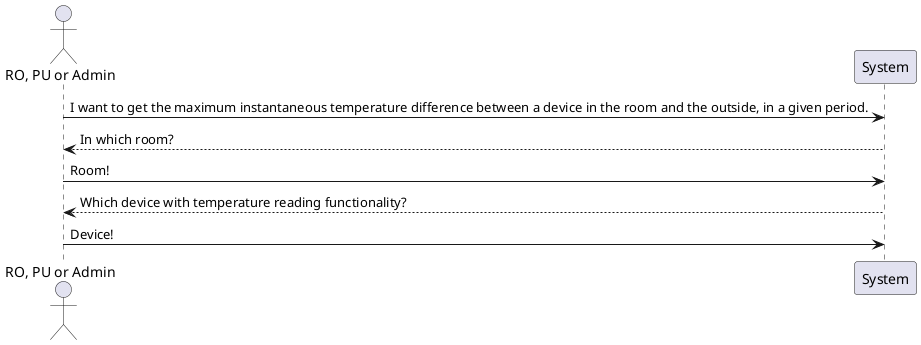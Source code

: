 @startuml
!pragma layout smetana
actor "RO, PU or Admin" as User
participant System

User -> System: I want to get the maximum instantaneous temperature difference between a device in the room and the outside, in a given period.

System --> User: In which room?

User -> System: Room!

System --> User: Which device with temperature reading functionality?

User -> System: Device!
@enduml